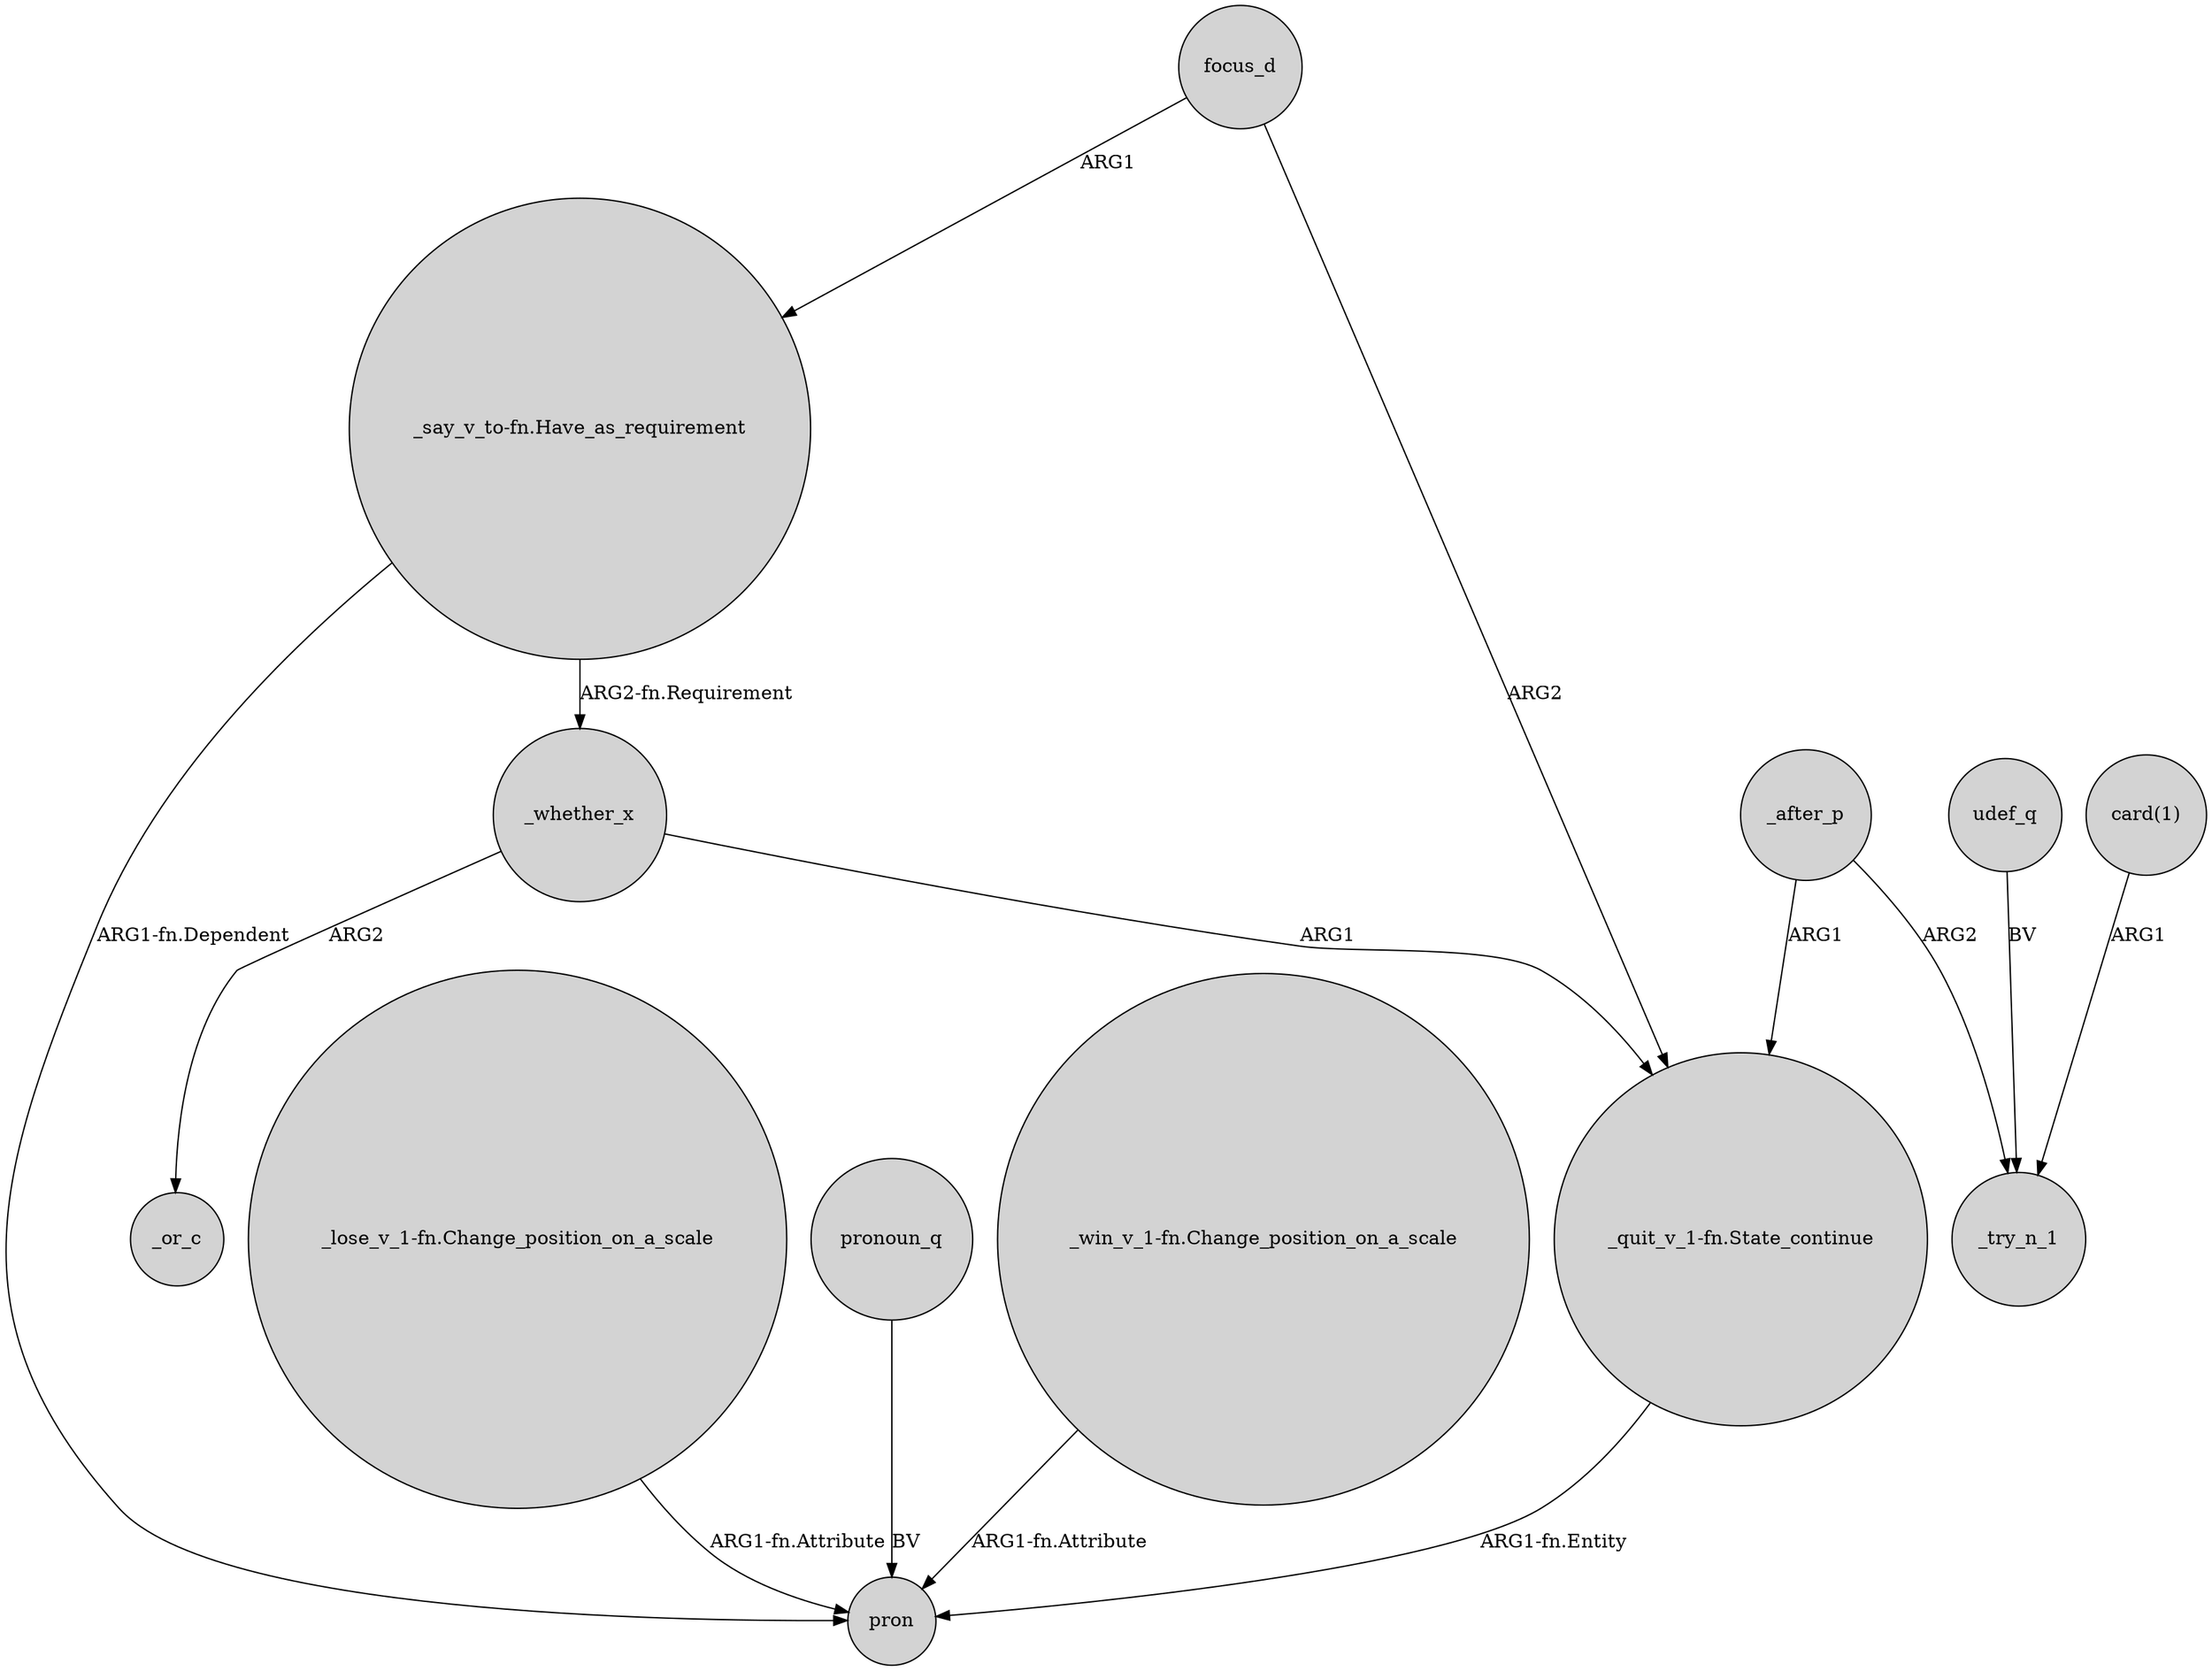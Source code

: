 digraph {
	node [shape=circle style=filled]
	"_say_v_to-fn.Have_as_requirement" -> _whether_x [label="ARG2-fn.Requirement"]
	"card(1)" -> _try_n_1 [label=ARG1]
	udef_q -> _try_n_1 [label=BV]
	_after_p -> "_quit_v_1-fn.State_continue" [label=ARG1]
	_whether_x -> "_quit_v_1-fn.State_continue" [label=ARG1]
	"_lose_v_1-fn.Change_position_on_a_scale" -> pron [label="ARG1-fn.Attribute"]
	_whether_x -> _or_c [label=ARG2]
	"_say_v_to-fn.Have_as_requirement" -> pron [label="ARG1-fn.Dependent"]
	pronoun_q -> pron [label=BV]
	"_quit_v_1-fn.State_continue" -> pron [label="ARG1-fn.Entity"]
	_after_p -> _try_n_1 [label=ARG2]
	focus_d -> "_say_v_to-fn.Have_as_requirement" [label=ARG1]
	focus_d -> "_quit_v_1-fn.State_continue" [label=ARG2]
	"_win_v_1-fn.Change_position_on_a_scale" -> pron [label="ARG1-fn.Attribute"]
}

